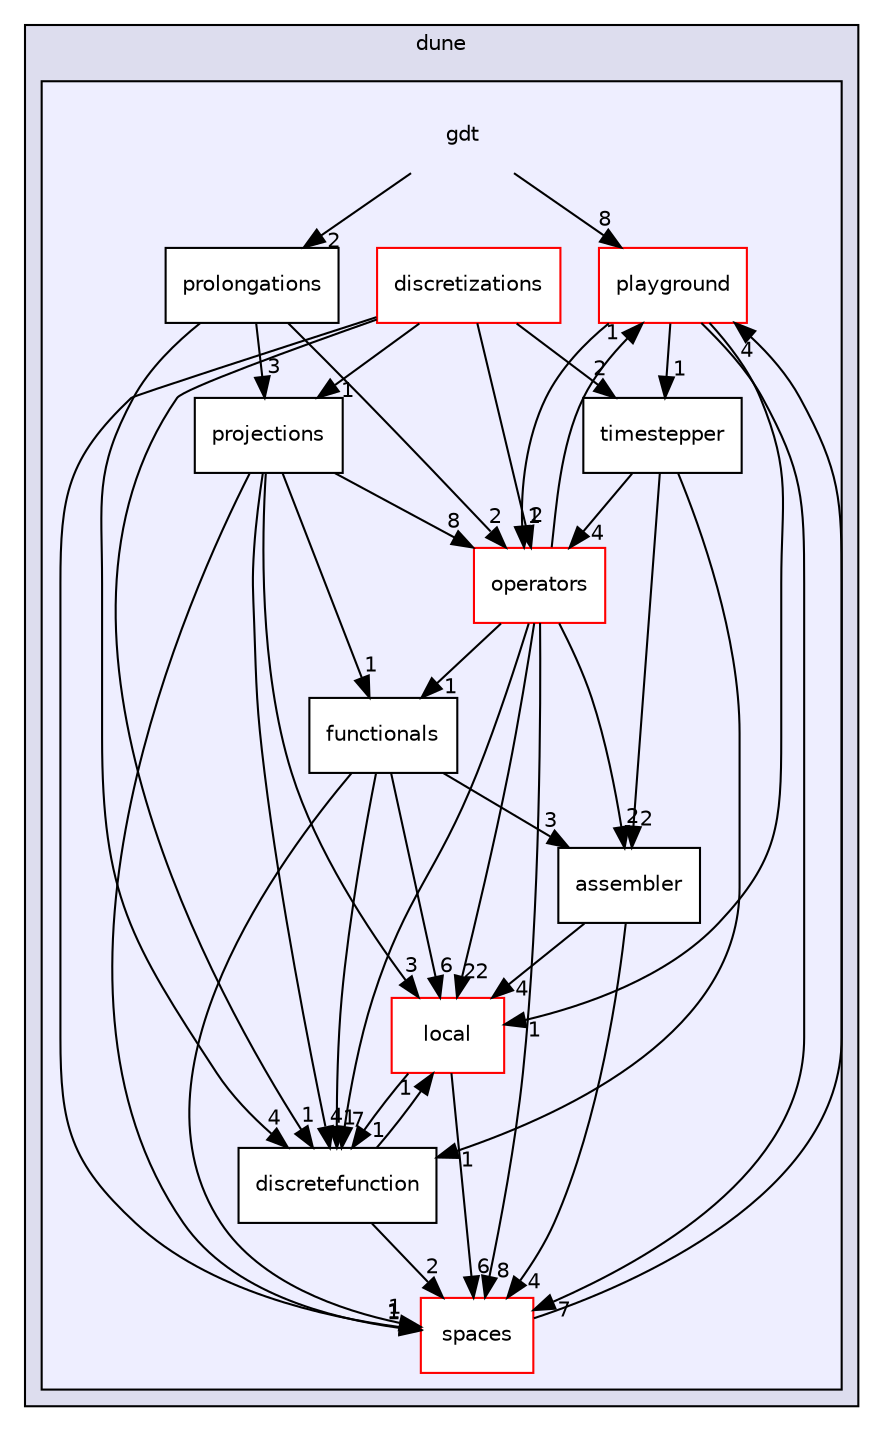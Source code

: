digraph "gdt" {
  compound=true
  node [ fontsize="10", fontname="Helvetica"];
  edge [ labelfontsize="10", labelfontname="Helvetica"];
  subgraph clusterdir_f1b0de7d83bec9dc04998d7802345b16 {
    graph [ bgcolor="#ddddee", pencolor="black", label="dune" fontname="Helvetica", fontsize="10", URL="dir_f1b0de7d83bec9dc04998d7802345b16.html"]
  subgraph clusterdir_34906b46abd2322068aa0195bd244708 {
    graph [ bgcolor="#eeeeff", pencolor="black", label="" URL="dir_34906b46abd2322068aa0195bd244708.html"];
    dir_34906b46abd2322068aa0195bd244708 [shape=plaintext label="gdt"];
    dir_4c554f9d783d63f5e41bbf46d8f2008d [shape=box label="assembler" color="black" fillcolor="white" style="filled" URL="dir_4c554f9d783d63f5e41bbf46d8f2008d.html"];
    dir_e555b9af892587a8ff0beb600029e8f8 [shape=box label="discretefunction" color="black" fillcolor="white" style="filled" URL="dir_e555b9af892587a8ff0beb600029e8f8.html"];
    dir_41d9f5b39c5179ec920a2832d15c1859 [shape=box label="discretizations" color="red" fillcolor="white" style="filled" URL="dir_41d9f5b39c5179ec920a2832d15c1859.html"];
    dir_a1591cda0d63e65779075ba0a12732f6 [shape=box label="functionals" color="black" fillcolor="white" style="filled" URL="dir_a1591cda0d63e65779075ba0a12732f6.html"];
    dir_e5964b6fd5a6d82d96e1215fe4a1a66d [shape=box label="local" color="red" fillcolor="white" style="filled" URL="dir_e5964b6fd5a6d82d96e1215fe4a1a66d.html"];
    dir_8eae17099f455a1cfbd2c25e13098b8a [shape=box label="operators" color="red" fillcolor="white" style="filled" URL="dir_8eae17099f455a1cfbd2c25e13098b8a.html"];
    dir_1eea3f25d96e3194dad91b986d4f2dcc [shape=box label="playground" color="red" fillcolor="white" style="filled" URL="dir_1eea3f25d96e3194dad91b986d4f2dcc.html"];
    dir_422e9240d05ce838e6f6483d1fde367d [shape=box label="projections" color="black" fillcolor="white" style="filled" URL="dir_422e9240d05ce838e6f6483d1fde367d.html"];
    dir_c88e3ed311af0f375f576c52f205fc08 [shape=box label="prolongations" color="black" fillcolor="white" style="filled" URL="dir_c88e3ed311af0f375f576c52f205fc08.html"];
    dir_43d0cc378a1b7044a9ebea179385123e [shape=box label="spaces" color="red" fillcolor="white" style="filled" URL="dir_43d0cc378a1b7044a9ebea179385123e.html"];
    dir_af7047e8b8f103b627ea592a78989197 [shape=box label="timestepper" color="black" fillcolor="white" style="filled" URL="dir_af7047e8b8f103b627ea592a78989197.html"];
  }
  }
  dir_422e9240d05ce838e6f6483d1fde367d->dir_e5964b6fd5a6d82d96e1215fe4a1a66d [headlabel="3", labeldistance=1.5 headhref="dir_000023_000005.html"];
  dir_422e9240d05ce838e6f6483d1fde367d->dir_e555b9af892587a8ff0beb600029e8f8 [headlabel="4", labeldistance=1.5 headhref="dir_000023_000014.html"];
  dir_422e9240d05ce838e6f6483d1fde367d->dir_43d0cc378a1b7044a9ebea179385123e [headlabel="1", labeldistance=1.5 headhref="dir_000023_000012.html"];
  dir_422e9240d05ce838e6f6483d1fde367d->dir_8eae17099f455a1cfbd2c25e13098b8a [headlabel="8", labeldistance=1.5 headhref="dir_000023_000007.html"];
  dir_422e9240d05ce838e6f6483d1fde367d->dir_a1591cda0d63e65779075ba0a12732f6 [headlabel="1", labeldistance=1.5 headhref="dir_000023_000006.html"];
  dir_e5964b6fd5a6d82d96e1215fe4a1a66d->dir_e555b9af892587a8ff0beb600029e8f8 [headlabel="1", labeldistance=1.5 headhref="dir_000005_000014.html"];
  dir_e5964b6fd5a6d82d96e1215fe4a1a66d->dir_43d0cc378a1b7044a9ebea179385123e [headlabel="6", labeldistance=1.5 headhref="dir_000005_000012.html"];
  dir_c88e3ed311af0f375f576c52f205fc08->dir_422e9240d05ce838e6f6483d1fde367d [headlabel="3", labeldistance=1.5 headhref="dir_000028_000023.html"];
  dir_c88e3ed311af0f375f576c52f205fc08->dir_e555b9af892587a8ff0beb600029e8f8 [headlabel="4", labeldistance=1.5 headhref="dir_000028_000014.html"];
  dir_c88e3ed311af0f375f576c52f205fc08->dir_8eae17099f455a1cfbd2c25e13098b8a [headlabel="2", labeldistance=1.5 headhref="dir_000028_000007.html"];
  dir_e555b9af892587a8ff0beb600029e8f8->dir_e5964b6fd5a6d82d96e1215fe4a1a66d [headlabel="1", labeldistance=1.5 headhref="dir_000014_000005.html"];
  dir_e555b9af892587a8ff0beb600029e8f8->dir_43d0cc378a1b7044a9ebea179385123e [headlabel="2", labeldistance=1.5 headhref="dir_000014_000012.html"];
  dir_43d0cc378a1b7044a9ebea179385123e->dir_1eea3f25d96e3194dad91b986d4f2dcc [headlabel="4", labeldistance=1.5 headhref="dir_000012_000009.html"];
  dir_8eae17099f455a1cfbd2c25e13098b8a->dir_e5964b6fd5a6d82d96e1215fe4a1a66d [headlabel="22", labeldistance=1.5 headhref="dir_000007_000005.html"];
  dir_8eae17099f455a1cfbd2c25e13098b8a->dir_e555b9af892587a8ff0beb600029e8f8 [headlabel="7", labeldistance=1.5 headhref="dir_000007_000014.html"];
  dir_8eae17099f455a1cfbd2c25e13098b8a->dir_43d0cc378a1b7044a9ebea179385123e [headlabel="8", labeldistance=1.5 headhref="dir_000007_000012.html"];
  dir_8eae17099f455a1cfbd2c25e13098b8a->dir_1eea3f25d96e3194dad91b986d4f2dcc [headlabel="1", labeldistance=1.5 headhref="dir_000007_000009.html"];
  dir_8eae17099f455a1cfbd2c25e13098b8a->dir_4c554f9d783d63f5e41bbf46d8f2008d [headlabel="2", labeldistance=1.5 headhref="dir_000007_000013.html"];
  dir_8eae17099f455a1cfbd2c25e13098b8a->dir_a1591cda0d63e65779075ba0a12732f6 [headlabel="1", labeldistance=1.5 headhref="dir_000007_000006.html"];
  dir_1eea3f25d96e3194dad91b986d4f2dcc->dir_e5964b6fd5a6d82d96e1215fe4a1a66d [headlabel="1", labeldistance=1.5 headhref="dir_000009_000005.html"];
  dir_1eea3f25d96e3194dad91b986d4f2dcc->dir_43d0cc378a1b7044a9ebea179385123e [headlabel="7", labeldistance=1.5 headhref="dir_000009_000012.html"];
  dir_1eea3f25d96e3194dad91b986d4f2dcc->dir_8eae17099f455a1cfbd2c25e13098b8a [headlabel="1", labeldistance=1.5 headhref="dir_000009_000007.html"];
  dir_1eea3f25d96e3194dad91b986d4f2dcc->dir_af7047e8b8f103b627ea592a78989197 [headlabel="1", labeldistance=1.5 headhref="dir_000009_000004.html"];
  dir_4c554f9d783d63f5e41bbf46d8f2008d->dir_e5964b6fd5a6d82d96e1215fe4a1a66d [headlabel="4", labeldistance=1.5 headhref="dir_000013_000005.html"];
  dir_4c554f9d783d63f5e41bbf46d8f2008d->dir_43d0cc378a1b7044a9ebea179385123e [headlabel="4", labeldistance=1.5 headhref="dir_000013_000012.html"];
  dir_34906b46abd2322068aa0195bd244708->dir_c88e3ed311af0f375f576c52f205fc08 [headlabel="2", labeldistance=1.5 headhref="dir_000003_000028.html"];
  dir_34906b46abd2322068aa0195bd244708->dir_1eea3f25d96e3194dad91b986d4f2dcc [headlabel="8", labeldistance=1.5 headhref="dir_000003_000009.html"];
  dir_a1591cda0d63e65779075ba0a12732f6->dir_e5964b6fd5a6d82d96e1215fe4a1a66d [headlabel="6", labeldistance=1.5 headhref="dir_000006_000005.html"];
  dir_a1591cda0d63e65779075ba0a12732f6->dir_e555b9af892587a8ff0beb600029e8f8 [headlabel="1", labeldistance=1.5 headhref="dir_000006_000014.html"];
  dir_a1591cda0d63e65779075ba0a12732f6->dir_43d0cc378a1b7044a9ebea179385123e [headlabel="1", labeldistance=1.5 headhref="dir_000006_000012.html"];
  dir_a1591cda0d63e65779075ba0a12732f6->dir_4c554f9d783d63f5e41bbf46d8f2008d [headlabel="3", labeldistance=1.5 headhref="dir_000006_000013.html"];
  dir_af7047e8b8f103b627ea592a78989197->dir_e555b9af892587a8ff0beb600029e8f8 [headlabel="1", labeldistance=1.5 headhref="dir_000004_000014.html"];
  dir_af7047e8b8f103b627ea592a78989197->dir_8eae17099f455a1cfbd2c25e13098b8a [headlabel="4", labeldistance=1.5 headhref="dir_000004_000007.html"];
  dir_af7047e8b8f103b627ea592a78989197->dir_4c554f9d783d63f5e41bbf46d8f2008d [headlabel="2", labeldistance=1.5 headhref="dir_000004_000013.html"];
  dir_41d9f5b39c5179ec920a2832d15c1859->dir_422e9240d05ce838e6f6483d1fde367d [headlabel="1", labeldistance=1.5 headhref="dir_000015_000023.html"];
  dir_41d9f5b39c5179ec920a2832d15c1859->dir_e555b9af892587a8ff0beb600029e8f8 [headlabel="1", labeldistance=1.5 headhref="dir_000015_000014.html"];
  dir_41d9f5b39c5179ec920a2832d15c1859->dir_43d0cc378a1b7044a9ebea179385123e [headlabel="1", labeldistance=1.5 headhref="dir_000015_000012.html"];
  dir_41d9f5b39c5179ec920a2832d15c1859->dir_8eae17099f455a1cfbd2c25e13098b8a [headlabel="2", labeldistance=1.5 headhref="dir_000015_000007.html"];
  dir_41d9f5b39c5179ec920a2832d15c1859->dir_af7047e8b8f103b627ea592a78989197 [headlabel="2", labeldistance=1.5 headhref="dir_000015_000004.html"];
}
